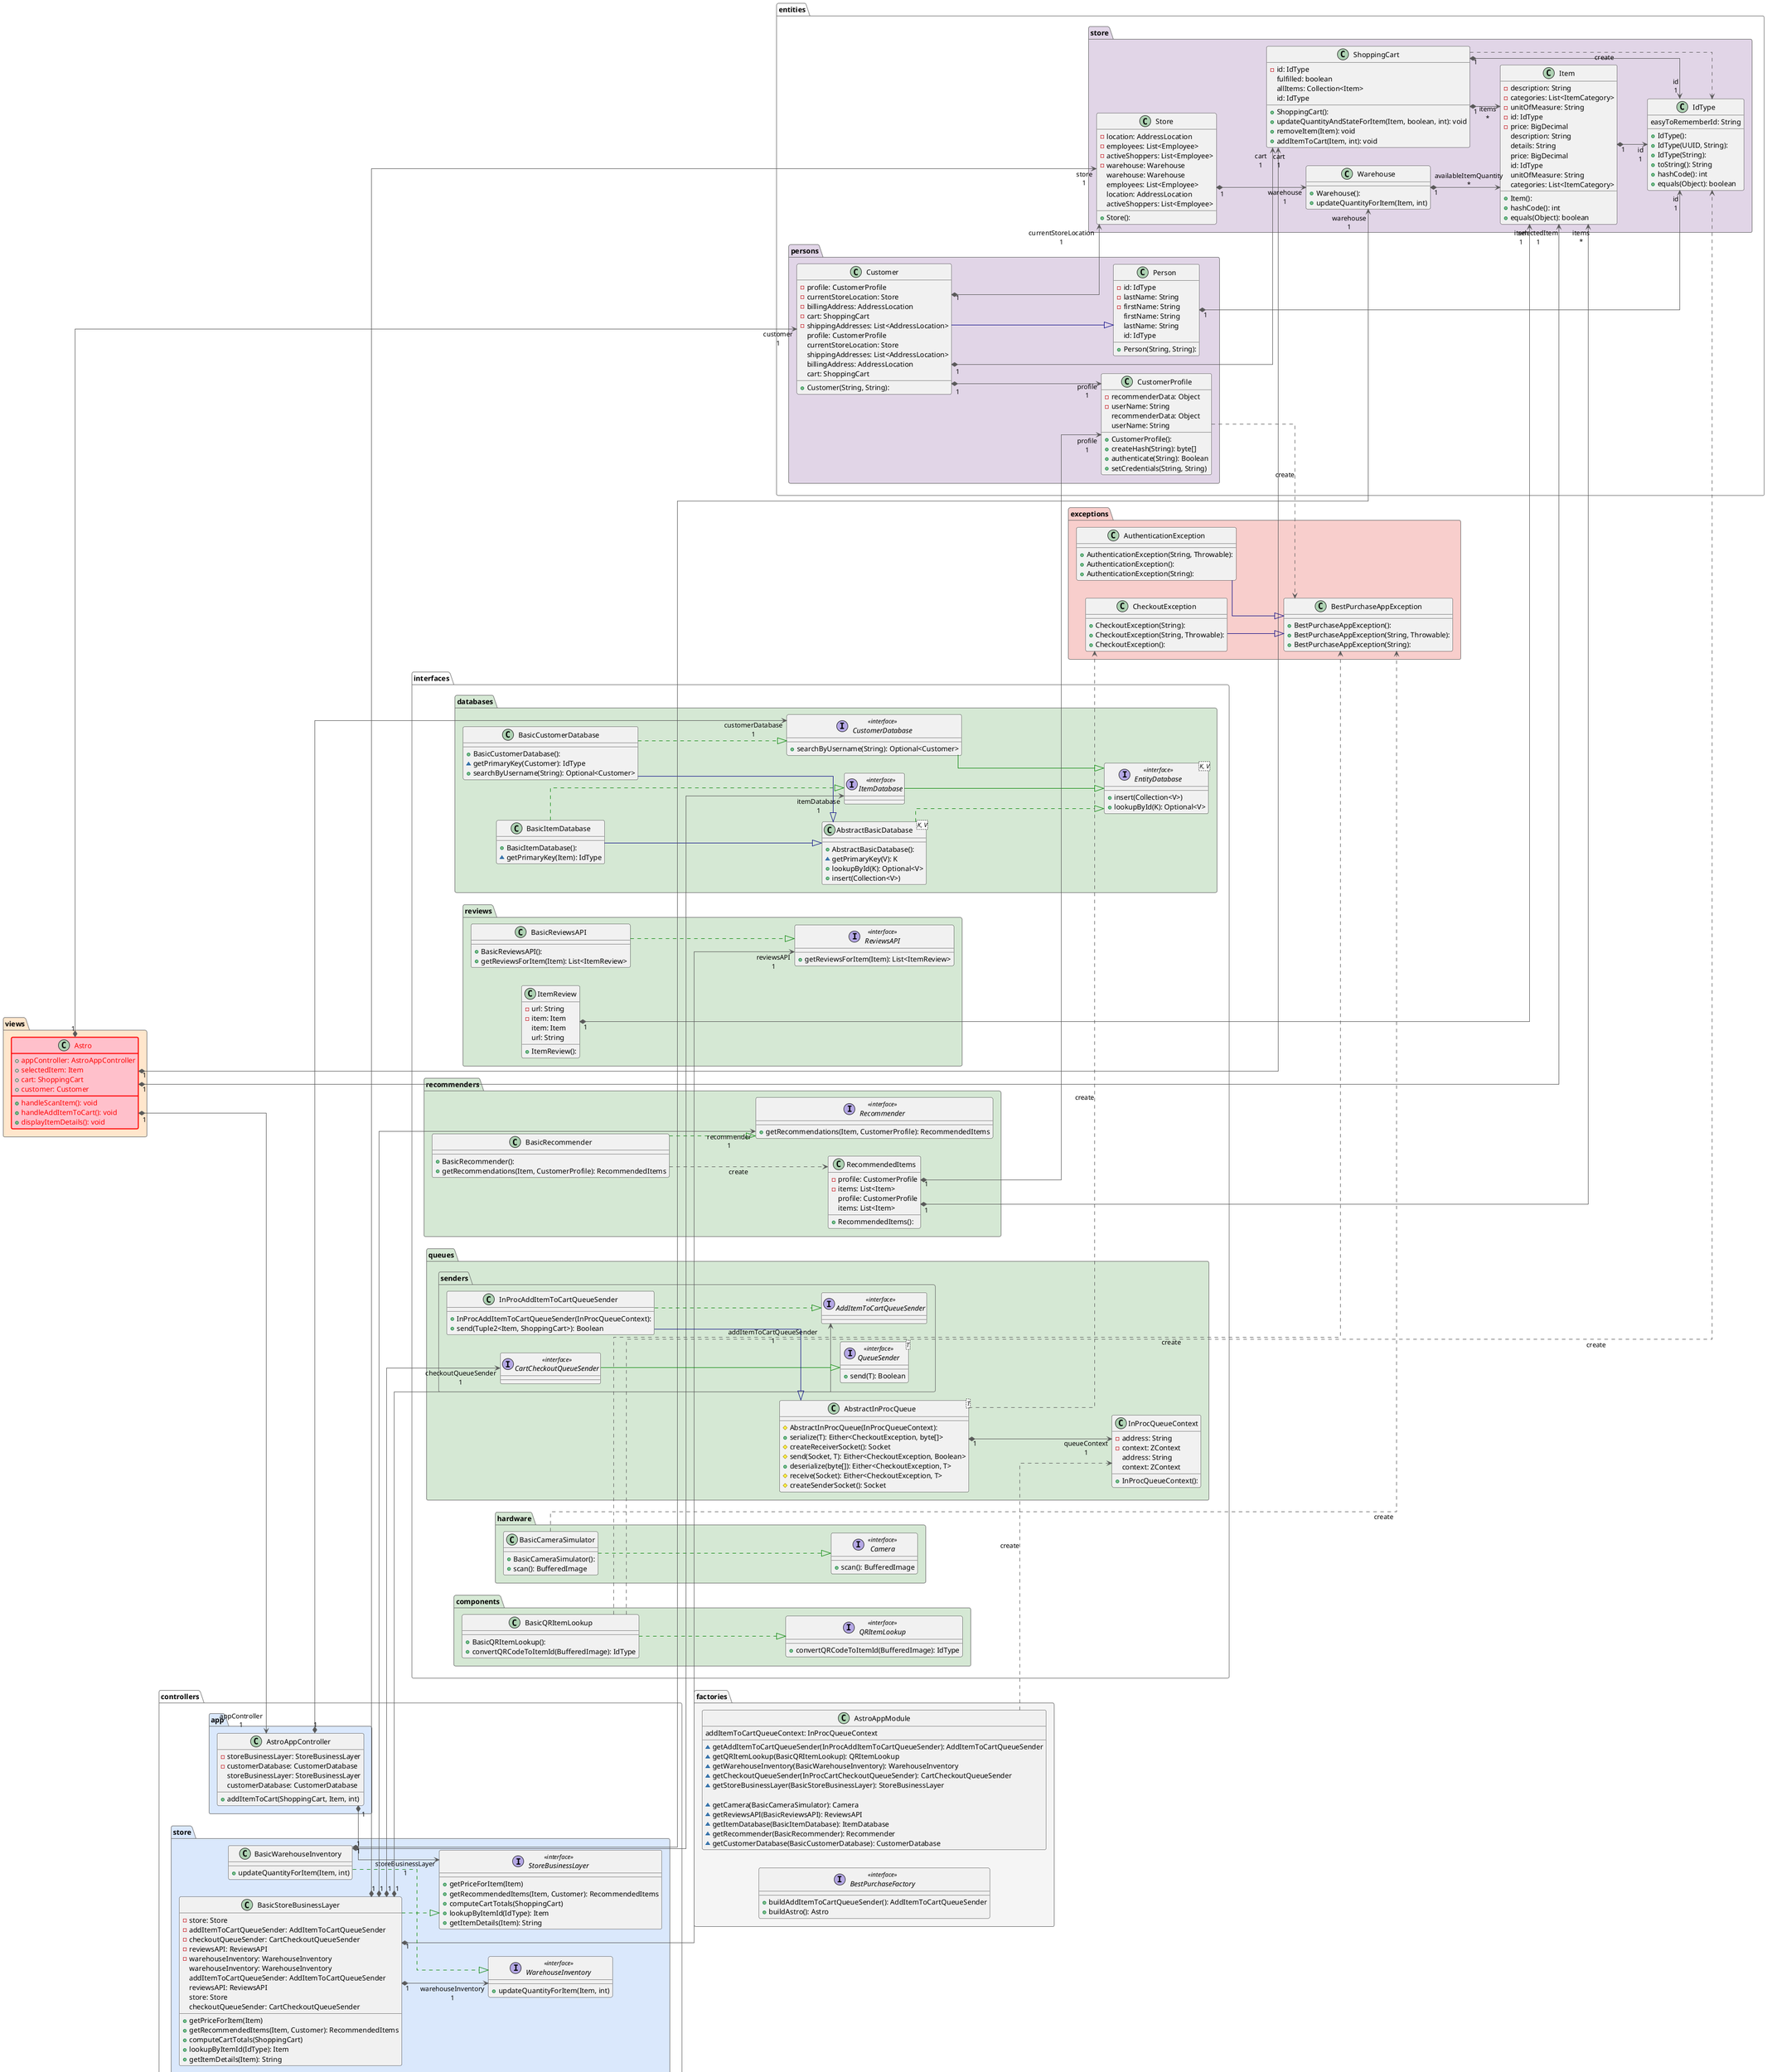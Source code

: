 @startuml "Best Purchase Class Diagram"

!theme vibrant
left to right direction
skinparam linetype ortho

package controllers.app #DAE8FC {
  class AstroAppController {
    - storeBusinessLayer: StoreBusinessLayer
    - customerDatabase: CustomerDatabase
    + addItemToCart(ShoppingCart, Item, int)
    storeBusinessLayer: StoreBusinessLayer
    customerDatabase: CustomerDatabase
  }
}

package controllers.store #DAE8FC {
  interface StoreBusinessLayer << interface >> {
    + getPriceForItem(Item)
    + getRecommendedItems(Item, Customer): RecommendedItems
    + computeCartTotals(ShoppingCart)
    + lookupByItemId(IdType): Item
    + getItemDetails(Item): String
  }

  interface WarehouseInventory << interface >> {
    + updateQuantityForItem(Item, int)
  }

  class BasicStoreBusinessLayer {
    - store: Store
    - addItemToCartQueueSender: AddItemToCartQueueSender
    - checkoutQueueSender: CartCheckoutQueueSender
    - reviewsAPI: ReviewsAPI
    - warehouseInventory: WarehouseInventory
    + getPriceForItem(Item)
    + getRecommendedItems(Item, Customer): RecommendedItems
    + computeCartTotals(ShoppingCart)
    + lookupByItemId(IdType): Item
    + getItemDetails(Item): String
    warehouseInventory: WarehouseInventory
    addItemToCartQueueSender: AddItemToCartQueueSender
    reviewsAPI: ReviewsAPI
    store: Store
    checkoutQueueSender: CartCheckoutQueueSender
  }
  
  class BasicWarehouseInventory {
    + updateQuantityForItem(Item, int)
  }
}



package entities.persons #E1D5E7 {
  class Person {
    + Person(String, String): 
    - id: IdType
    - lastName: String
    - firstName: String
    firstName: String
    lastName: String
    id: IdType
  }

  class Customer {
    + Customer(String, String): 
    - profile: CustomerProfile
    - currentStoreLocation: Store
    - billingAddress: AddressLocation
    - cart: ShoppingCart
    - shippingAddresses: List<AddressLocation>
    profile: CustomerProfile
    currentStoreLocation: Store
    shippingAddresses: List<AddressLocation>
    billingAddress: AddressLocation
    cart: ShoppingCart
  }

  class CustomerProfile {
    + CustomerProfile(): 
    - recommenderData: Object
    - userName: String
    + createHash(String): byte[]
    + authenticate(String): Boolean
    + setCredentials(String, String)
    recommenderData: Object
    userName: String
  }

}

package entities.store #E1D5E7 {
   class IdType {
    + IdType(): 
    + IdType(UUID, String): 
    + IdType(String): 
    + toString(): String
    + hashCode(): int
    + equals(Object): boolean
    easyToRememberId: String
  }

  class Item {
    + Item(): 
    - description: String
    - categories: List<ItemCategory>
    - unitOfMeasure: String
    - id: IdType
    - price: BigDecimal
    + hashCode(): int
    + equals(Object): boolean
    description: String
    details: String
    price: BigDecimal
    id: IdType
    unitOfMeasure: String
    categories: List<ItemCategory>
  }

  class ShoppingCart {
    + ShoppingCart(): 
    - id: IdType
    + updateQuantityAndStateForItem(Item, boolean, int): void
    + removeItem(Item): void
    + addItemToCart(Item, int): void
    fulfilled: boolean
    allItems: Collection<Item>
    id: IdType
  }

  class Store {
    + Store(): 
    - location: AddressLocation
    - employees: List<Employee>
    - activeShoppers: List<Employee>
    - warehouse: Warehouse
    warehouse: Warehouse
    employees: List<Employee>
    location: AddressLocation
    activeShoppers: List<Employee>
  }

  class Warehouse {
    + Warehouse(): 
    + updateQuantityForItem(Item, int)
  }
}

package exceptions #F8CECC {
  class BestPurchaseAppException {
    + BestPurchaseAppException(): 
    + BestPurchaseAppException(String, Throwable): 
    + BestPurchaseAppException(String): 
  }  

  class AuthenticationException {
    + AuthenticationException(String, Throwable): 
    + AuthenticationException(): 
    + AuthenticationException(String): 
  }

  class CheckoutException {
    + CheckoutException(String): 
    + CheckoutException(String, Throwable): 
    + CheckoutException(): 
  }

}

package factories #F5F5F5 {
  class AstroAppModule {
    ~ getAddItemToCartQueueSender(InProcAddItemToCartQueueSender): AddItemToCartQueueSender 
    ~ getQRItemLookup(BasicQRItemLookup): QRItemLookup
    ~ getWarehouseInventory(BasicWarehouseInventory): WarehouseInventory
    ~ getCheckoutQueueSender(InProcCartCheckoutQueueSender): CartCheckoutQueueSender
    ~ getStoreBusinessLayer(BasicStoreBusinessLayer): StoreBusinessLayer

    ~ getCamera(BasicCameraSimulator): Camera
    ~ getReviewsAPI(BasicReviewsAPI): ReviewsAPI
    ~ getItemDatabase(BasicItemDatabase): ItemDatabase
    ~ getRecommender(BasicRecommender): Recommender
    ~ getCustomerDatabase(BasicCustomerDatabase): CustomerDatabase
    addItemToCartQueueContext: InProcQueueContext
  }

  interface BestPurchaseFactory << interface >> {
    + buildAddItemToCartQueueSender(): AddItemToCartQueueSender
    + buildAstro(): Astro
    
  }
}

package interfaces.databases #D5E8D4 {
  class AbstractBasicDatabase<K, V> {
    + AbstractBasicDatabase(): 
    ~ getPrimaryKey(V): K
    + lookupById(K): Optional<V>
    + insert(Collection<V>)
  }

  class BasicCustomerDatabase {
    + BasicCustomerDatabase(): 
    ~ getPrimaryKey(Customer): IdType
    + searchByUsername(String): Optional<Customer>
  }

  class BasicItemDatabase {
    + BasicItemDatabase(): 
    ~ getPrimaryKey(Item): IdType
  }

  interface CustomerDatabase << interface >> {
    + searchByUsername(String): Optional<Customer>
  }

  interface ItemDatabase << interface >>
  interface EntityDatabase<K, V> << interface >> {
    + insert(Collection<V>)
    + lookupById(K): Optional<V>
  }
}

package interfaces.hardware #D5E8D4 {
  class BasicCameraSimulator {
    + BasicCameraSimulator(): 
    + scan(): BufferedImage
  }

  interface Camera << interface >> {
    + scan(): BufferedImage
  }
}

package interfaces.queues #D5E8D4 {
  class AbstractInProcQueue<T> {
    # AbstractInProcQueue(InProcQueueContext): 
    + serialize(T): Either<CheckoutException, byte[]>
    # createReceiverSocket(): Socket
    # send(Socket, T): Either<CheckoutException, Boolean>
    + deserialize(byte[]): Either<CheckoutException, T>
    # receive(Socket): Either<CheckoutException, T>
    # createSenderSocket(): Socket
  }

  class InProcQueueContext {
    + InProcQueueContext(): 
    - address: String
    - context: ZContext
    address: String
    context: ZContext
  }
}

package interfaces.queues.senders #D5E8D4 {
  interface AddItemToCartQueueSender << interface >>
  interface CartCheckoutQueueSender << interface >>
  interface QueueSender<T> << interface >> {
    + send(T): Boolean
  }
  class InProcAddItemToCartQueueSender {
    + InProcAddItemToCartQueueSender(InProcQueueContext): 
    + send(Tuple2<Item, ShoppingCart>): Boolean
  }
}


package interfaces.recommenders #D5E8D4 {
    class BasicRecommender {
    + BasicRecommender(): 
    + getRecommendations(Item, CustomerProfile): RecommendedItems
  }  

  class RecommendedItems {
    + RecommendedItems(): 
    - profile: CustomerProfile
    - items: List<Item>
    profile: CustomerProfile
    items: List<Item>
  }

  interface Recommender << interface >> {
    + getRecommendations(Item, CustomerProfile): RecommendedItems
  }
}

package interfaces.reviews #D5E8D4 {
  interface ReviewsAPI << interface >> {
  + getReviewsForItem(Item): List<ItemReview>
}

  class BasicReviewsAPI {
    + BasicReviewsAPI(): 
    + getReviewsForItem(Item): List<ItemReview>
  }

  class ItemReview {
    + ItemReview(): 
    - url: String
    - item: Item
    item: Item
    url: String
  }
}

package interfaces.components #D5E8D4 {
  interface QRItemLookup << interface >> {
    + convertQRCodeToItemId(BufferedImage): IdType
  }

  class BasicQRItemLookup {
    + BasicQRItemLookup(): 
    + convertQRCodeToItemId(BufferedImage): IdType
  }

}
  
package views #FFE6CC {
    class Astro #pink;line:red;line.bold;text:red {
    + handleScanItem(): void
    + handleAddItemToCart(): void
    + displayItemDetails(): void
    + appController: AstroAppController
    + selectedItem: Item
    + cart: ShoppingCart
    + customer: Customer
  }
}

AbstractBasicDatabase             -[#008200,dashed]-^  EntityDatabase                   
AbstractInProcQueue               -[#595959,dashed]->  CheckoutException                : "«create»"
AbstractInProcQueue              "1" *-[#595959,plain]-> "queueContext\n1" InProcQueueContext               
Astro                            "1" *-[#595959,plain]-> "appController\n1" AstroAppController               
Astro                            "1" *-[#595959,plain]-> "customer\n1" Customer                         
Astro                            "1" *-[#595959,plain]-> "selectedItem\n1" Item
Astro                            "1" *-[#595959,plain]-> "cart\n1" ShoppingCart
AstroAppController               "1" *-[#595959,plain]-> "customerDatabase\n1" CustomerDatabase                 
AstroAppController               "1" *-[#595959,plain]-> "storeBusinessLayer\n1" StoreBusinessLayer               
AstroAppModule                    -[#595959,dashed]->  InProcQueueContext               : "«create»"
AuthenticationException           -[#000082,plain]-^  BestPurchaseAppException         
BasicCameraSimulator              -[#595959,dashed]->  BestPurchaseAppException         : "«create»"
BasicCameraSimulator              -[#008200,dashed]-^  Camera                           
BasicCustomerDatabase             -[#000082,plain]-^  AbstractBasicDatabase            
BasicCustomerDatabase             -[#008200,dashed]-^  CustomerDatabase                 
BasicItemDatabase                 -[#000082,plain]-^  AbstractBasicDatabase            
BasicItemDatabase                 -[#008200,dashed]-^  ItemDatabase                     
BasicQRItemLookup                 -[#595959,dashed]->  BestPurchaseAppException         : "«create»"
BasicQRItemLookup                 -[#595959,dashed]->  IdType                           : "«create»"
BasicQRItemLookup                 -[#008200,dashed]-^  QRItemLookup                     
BasicRecommender                  -[#595959,dashed]->  RecommendedItems                 : "«create»"
BasicRecommender                  -[#008200,dashed]-^  Recommender                      
BasicReviewsAPI                   -[#008200,dashed]-^  ReviewsAPI                       
BasicStoreBusinessLayer          "1" *-[#595959,plain]-> "addItemToCartQueueSender\n1" AddItemToCartQueueSender         
BasicStoreBusinessLayer          "1" *-[#595959,plain]-> "checkoutQueueSender\n1" CartCheckoutQueueSender          
BasicStoreBusinessLayer          "1" *-[#595959,plain]-> "recommender\n1" Recommender                      
BasicStoreBusinessLayer          "1" *-[#595959,plain]-> "reviewsAPI\n1" ReviewsAPI                       
BasicStoreBusinessLayer          "1" *-[#595959,plain]-> "store\n1" Store                            
BasicStoreBusinessLayer           -[#008200,dashed]-^  StoreBusinessLayer               
BasicStoreBusinessLayer          "1" *-[#595959,plain]-> "warehouseInventory\n1" WarehouseInventory                   
BasicWarehouseInventory          "1" *-[#595959,plain]-> "itemDatabase\n1" ItemDatabase                     
BasicWarehouseInventory          "1" *-[#595959,plain]-> "warehouse\n1" Warehouse                        
BasicWarehouseInventory           -[#008200,dashed]-^  WarehouseInventory                                
CartCheckoutQueueSender           -[#008200,plain]-^  QueueSender                      
CheckoutException                 -[#000082,plain]-^  BestPurchaseAppException         
Customer                         "1" *-[#595959,plain]-> "profile\n1" CustomerProfile                  
Customer                          -[#000082,plain]-^  Person                           
Customer                         "1" *-[#595959,plain]-> "cart\n1" ShoppingCart                     
Customer                         "1" *-[#595959,plain]-> "currentStoreLocation\n1" Store                            
CustomerDatabase                  -[#008200,plain]-^  EntityDatabase                   
CustomerProfile                   -[#595959,dashed]->  BestPurchaseAppException         : "«create»"
InProcAddItemToCartQueueSender    -[#000082,plain]-^  AbstractInProcQueue              
InProcAddItemToCartQueueSender    -[#008200,dashed]-^  AddItemToCartQueueSender         
Item                             "1" *-[#595959,plain]-> "id\n1" IdType                           
ItemDatabase                      -[#008200,plain]-^  EntityDatabase                   
ItemReview                       "1" *-[#595959,plain]-> "item\n1" Item                             
Person                           "1" *-[#595959,plain]-> "id\n1" IdType                           
RecommendedItems                 "1" *-[#595959,plain]-> "profile\n1" CustomerProfile                  
RecommendedItems                 "1" *-[#595959,plain]-> "items\n*" Item                             
ShoppingCart                     "1" *-[#595959,plain]-> "id\n1" IdType                           
ShoppingCart                      -[#595959,dashed]->  IdType                           : "«create»"
ShoppingCart                     "1" *-[#595959,plain]-> "items\n*" Item                             
Store                            "1" *-[#595959,plain]-> "warehouse\n1" Warehouse                        
Warehouse                        "1" *-[#595959,plain]-> "availableItemQuantity\n*" Item                             
@enduml
